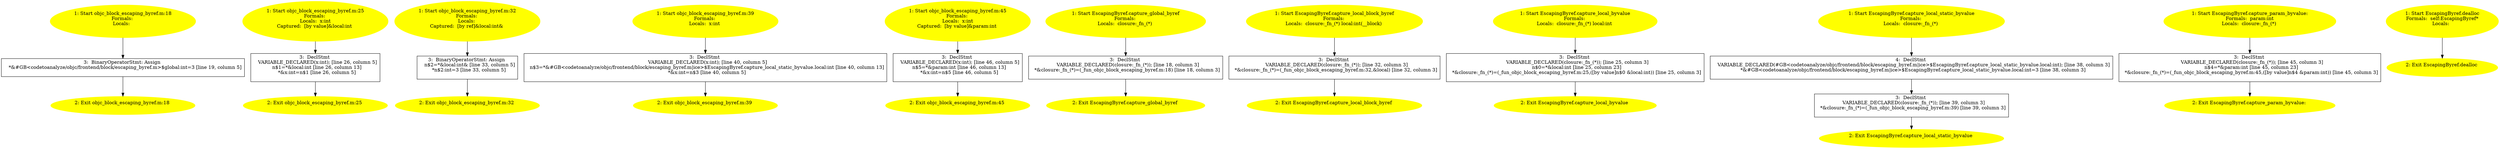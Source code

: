 /* @generated */
digraph cfg {
"objc_block_escaping_byref.m:18_3a.863d8d6538f2836d_1" [label="1: Start objc_block_escaping_byref.m:18\nFormals: \nLocals:  \n  " color=yellow style=filled]
	

	 "objc_block_escaping_byref.m:18_3a.863d8d6538f2836d_1" -> "objc_block_escaping_byref.m:18_3a.863d8d6538f2836d_3" ;
"objc_block_escaping_byref.m:18_3a.863d8d6538f2836d_2" [label="2: Exit objc_block_escaping_byref.m:18 \n  " color=yellow style=filled]
	

"objc_block_escaping_byref.m:18_3a.863d8d6538f2836d_3" [label="3:  BinaryOperatorStmt: Assign \n   *&#GB<codetoanalyze/objc/frontend/block/escaping_byref.m>$global:int=3 [line 19, column 5]\n " shape="box"]
	

	 "objc_block_escaping_byref.m:18_3a.863d8d6538f2836d_3" -> "objc_block_escaping_byref.m:18_3a.863d8d6538f2836d_2" ;
"objc_block_escaping_byref.m:25_e1.2f33d93d7b986126_1" [label="1: Start objc_block_escaping_byref.m:25\nFormals: \nLocals:  x:int\nCaptured:  [by value]&local:int \n  " color=yellow style=filled]
	

	 "objc_block_escaping_byref.m:25_e1.2f33d93d7b986126_1" -> "objc_block_escaping_byref.m:25_e1.2f33d93d7b986126_3" ;
"objc_block_escaping_byref.m:25_e1.2f33d93d7b986126_2" [label="2: Exit objc_block_escaping_byref.m:25 \n  " color=yellow style=filled]
	

"objc_block_escaping_byref.m:25_e1.2f33d93d7b986126_3" [label="3:  DeclStmt \n   VARIABLE_DECLARED(x:int); [line 26, column 5]\n  n$1=*&local:int [line 26, column 13]\n  *&x:int=n$1 [line 26, column 5]\n " shape="box"]
	

	 "objc_block_escaping_byref.m:25_e1.2f33d93d7b986126_3" -> "objc_block_escaping_byref.m:25_e1.2f33d93d7b986126_2" ;
"objc_block_escaping_byref.m:32_06.2c685e442257398a_1" [label="1: Start objc_block_escaping_byref.m:32\nFormals: \nLocals: \nCaptured:  [by ref]&local:int& \n  " color=yellow style=filled]
	

	 "objc_block_escaping_byref.m:32_06.2c685e442257398a_1" -> "objc_block_escaping_byref.m:32_06.2c685e442257398a_3" ;
"objc_block_escaping_byref.m:32_06.2c685e442257398a_2" [label="2: Exit objc_block_escaping_byref.m:32 \n  " color=yellow style=filled]
	

"objc_block_escaping_byref.m:32_06.2c685e442257398a_3" [label="3:  BinaryOperatorStmt: Assign \n   n$2=*&local:int& [line 33, column 5]\n  *n$2:int=3 [line 33, column 5]\n " shape="box"]
	

	 "objc_block_escaping_byref.m:32_06.2c685e442257398a_3" -> "objc_block_escaping_byref.m:32_06.2c685e442257398a_2" ;
"objc_block_escaping_byref.m:39_07.bad32737f74c8ab5_1" [label="1: Start objc_block_escaping_byref.m:39\nFormals: \nLocals:  x:int \n  " color=yellow style=filled]
	

	 "objc_block_escaping_byref.m:39_07.bad32737f74c8ab5_1" -> "objc_block_escaping_byref.m:39_07.bad32737f74c8ab5_3" ;
"objc_block_escaping_byref.m:39_07.bad32737f74c8ab5_2" [label="2: Exit objc_block_escaping_byref.m:39 \n  " color=yellow style=filled]
	

"objc_block_escaping_byref.m:39_07.bad32737f74c8ab5_3" [label="3:  DeclStmt \n   VARIABLE_DECLARED(x:int); [line 40, column 5]\n  n$3=*&#GB<codetoanalyze/objc/frontend/block/escaping_byref.m|ice>$EscapingByref.capture_local_static_byvalue.local:int [line 40, column 13]\n  *&x:int=n$3 [line 40, column 5]\n " shape="box"]
	

	 "objc_block_escaping_byref.m:39_07.bad32737f74c8ab5_3" -> "objc_block_escaping_byref.m:39_07.bad32737f74c8ab5_2" ;
"objc_block_escaping_byref.m:45_de.7ea7024e2e029d54_1" [label="1: Start objc_block_escaping_byref.m:45\nFormals: \nLocals:  x:int\nCaptured:  [by value]&param:int \n  " color=yellow style=filled]
	

	 "objc_block_escaping_byref.m:45_de.7ea7024e2e029d54_1" -> "objc_block_escaping_byref.m:45_de.7ea7024e2e029d54_3" ;
"objc_block_escaping_byref.m:45_de.7ea7024e2e029d54_2" [label="2: Exit objc_block_escaping_byref.m:45 \n  " color=yellow style=filled]
	

"objc_block_escaping_byref.m:45_de.7ea7024e2e029d54_3" [label="3:  DeclStmt \n   VARIABLE_DECLARED(x:int); [line 46, column 5]\n  n$5=*&param:int [line 46, column 13]\n  *&x:int=n$5 [line 46, column 5]\n " shape="box"]
	

	 "objc_block_escaping_byref.m:45_de.7ea7024e2e029d54_3" -> "objc_block_escaping_byref.m:45_de.7ea7024e2e029d54_2" ;
"capture_global_byref#EscapingByre.5627d2435a0b799f_1" [label="1: Start EscapingByref.capture_global_byref\nFormals: \nLocals:  closure:_fn_(*) \n  " color=yellow style=filled]
	

	 "capture_global_byref#EscapingByre.5627d2435a0b799f_1" -> "capture_global_byref#EscapingByre.5627d2435a0b799f_3" ;
"capture_global_byref#EscapingByre.5627d2435a0b799f_2" [label="2: Exit EscapingByref.capture_global_byref \n  " color=yellow style=filled]
	

"capture_global_byref#EscapingByre.5627d2435a0b799f_3" [label="3:  DeclStmt \n   VARIABLE_DECLARED(closure:_fn_(*)); [line 18, column 3]\n  *&closure:_fn_(*)=(_fun_objc_block_escaping_byref.m:18) [line 18, column 3]\n " shape="box"]
	

	 "capture_global_byref#EscapingByre.5627d2435a0b799f_3" -> "capture_global_byref#EscapingByre.5627d2435a0b799f_2" ;
"capture_local_block_byref#Escapin.b31698393681600a_1" [label="1: Start EscapingByref.capture_local_block_byref\nFormals: \nLocals:  closure:_fn_(*) local:int(__block) \n  " color=yellow style=filled]
	

	 "capture_local_block_byref#Escapin.b31698393681600a_1" -> "capture_local_block_byref#Escapin.b31698393681600a_3" ;
"capture_local_block_byref#Escapin.b31698393681600a_2" [label="2: Exit EscapingByref.capture_local_block_byref \n  " color=yellow style=filled]
	

"capture_local_block_byref#Escapin.b31698393681600a_3" [label="3:  DeclStmt \n   VARIABLE_DECLARED(closure:_fn_(*)); [line 32, column 3]\n  *&closure:_fn_(*)=(_fun_objc_block_escaping_byref.m:32,&local) [line 32, column 3]\n " shape="box"]
	

	 "capture_local_block_byref#Escapin.b31698393681600a_3" -> "capture_local_block_byref#Escapin.b31698393681600a_2" ;
"capture_local_byvalue#EscapingByr.8d045efe006beeea_1" [label="1: Start EscapingByref.capture_local_byvalue\nFormals: \nLocals:  closure:_fn_(*) local:int \n  " color=yellow style=filled]
	

	 "capture_local_byvalue#EscapingByr.8d045efe006beeea_1" -> "capture_local_byvalue#EscapingByr.8d045efe006beeea_3" ;
"capture_local_byvalue#EscapingByr.8d045efe006beeea_2" [label="2: Exit EscapingByref.capture_local_byvalue \n  " color=yellow style=filled]
	

"capture_local_byvalue#EscapingByr.8d045efe006beeea_3" [label="3:  DeclStmt \n   VARIABLE_DECLARED(closure:_fn_(*)); [line 25, column 3]\n  n$0=*&local:int [line 25, column 23]\n  *&closure:_fn_(*)=(_fun_objc_block_escaping_byref.m:25,([by value]n$0 &local:int)) [line 25, column 3]\n " shape="box"]
	

	 "capture_local_byvalue#EscapingByr.8d045efe006beeea_3" -> "capture_local_byvalue#EscapingByr.8d045efe006beeea_2" ;
"capture_local_static_byvalue#Esca.db3bfc0da6f6c37e_1" [label="1: Start EscapingByref.capture_local_static_byvalue\nFormals: \nLocals:  closure:_fn_(*) \n  " color=yellow style=filled]
	

	 "capture_local_static_byvalue#Esca.db3bfc0da6f6c37e_1" -> "capture_local_static_byvalue#Esca.db3bfc0da6f6c37e_4" ;
"capture_local_static_byvalue#Esca.db3bfc0da6f6c37e_2" [label="2: Exit EscapingByref.capture_local_static_byvalue \n  " color=yellow style=filled]
	

"capture_local_static_byvalue#Esca.db3bfc0da6f6c37e_3" [label="3:  DeclStmt \n   VARIABLE_DECLARED(closure:_fn_(*)); [line 39, column 3]\n  *&closure:_fn_(*)=(_fun_objc_block_escaping_byref.m:39) [line 39, column 3]\n " shape="box"]
	

	 "capture_local_static_byvalue#Esca.db3bfc0da6f6c37e_3" -> "capture_local_static_byvalue#Esca.db3bfc0da6f6c37e_2" ;
"capture_local_static_byvalue#Esca.db3bfc0da6f6c37e_4" [label="4:  DeclStmt \n   VARIABLE_DECLARED(#GB<codetoanalyze/objc/frontend/block/escaping_byref.m|ice>$EscapingByref.capture_local_static_byvalue.local:int); [line 38, column 3]\n  *&#GB<codetoanalyze/objc/frontend/block/escaping_byref.m|ice>$EscapingByref.capture_local_static_byvalue.local:int=3 [line 38, column 3]\n " shape="box"]
	

	 "capture_local_static_byvalue#Esca.db3bfc0da6f6c37e_4" -> "capture_local_static_byvalue#Esca.db3bfc0da6f6c37e_3" ;
"capture_param_byvalue:#EscapingBy.edd8806d01c527d0_1" [label="1: Start EscapingByref.capture_param_byvalue:\nFormals:  param:int\nLocals:  closure:_fn_(*) \n  " color=yellow style=filled]
	

	 "capture_param_byvalue:#EscapingBy.edd8806d01c527d0_1" -> "capture_param_byvalue:#EscapingBy.edd8806d01c527d0_3" ;
"capture_param_byvalue:#EscapingBy.edd8806d01c527d0_2" [label="2: Exit EscapingByref.capture_param_byvalue: \n  " color=yellow style=filled]
	

"capture_param_byvalue:#EscapingBy.edd8806d01c527d0_3" [label="3:  DeclStmt \n   VARIABLE_DECLARED(closure:_fn_(*)); [line 45, column 3]\n  n$4=*&param:int [line 45, column 23]\n  *&closure:_fn_(*)=(_fun_objc_block_escaping_byref.m:45,([by value]n$4 &param:int)) [line 45, column 3]\n " shape="box"]
	

	 "capture_param_byvalue:#EscapingBy.edd8806d01c527d0_3" -> "capture_param_byvalue:#EscapingBy.edd8806d01c527d0_2" ;
"dealloc#EscapingByref#[instance].44524944baf37cea_1" [label="1: Start EscapingByref.dealloc\nFormals:  self:EscapingByref*\nLocals:  \n  " color=yellow style=filled]
	

	 "dealloc#EscapingByref#[instance].44524944baf37cea_1" -> "dealloc#EscapingByref#[instance].44524944baf37cea_2" ;
"dealloc#EscapingByref#[instance].44524944baf37cea_2" [label="2: Exit EscapingByref.dealloc \n  " color=yellow style=filled]
	

}
